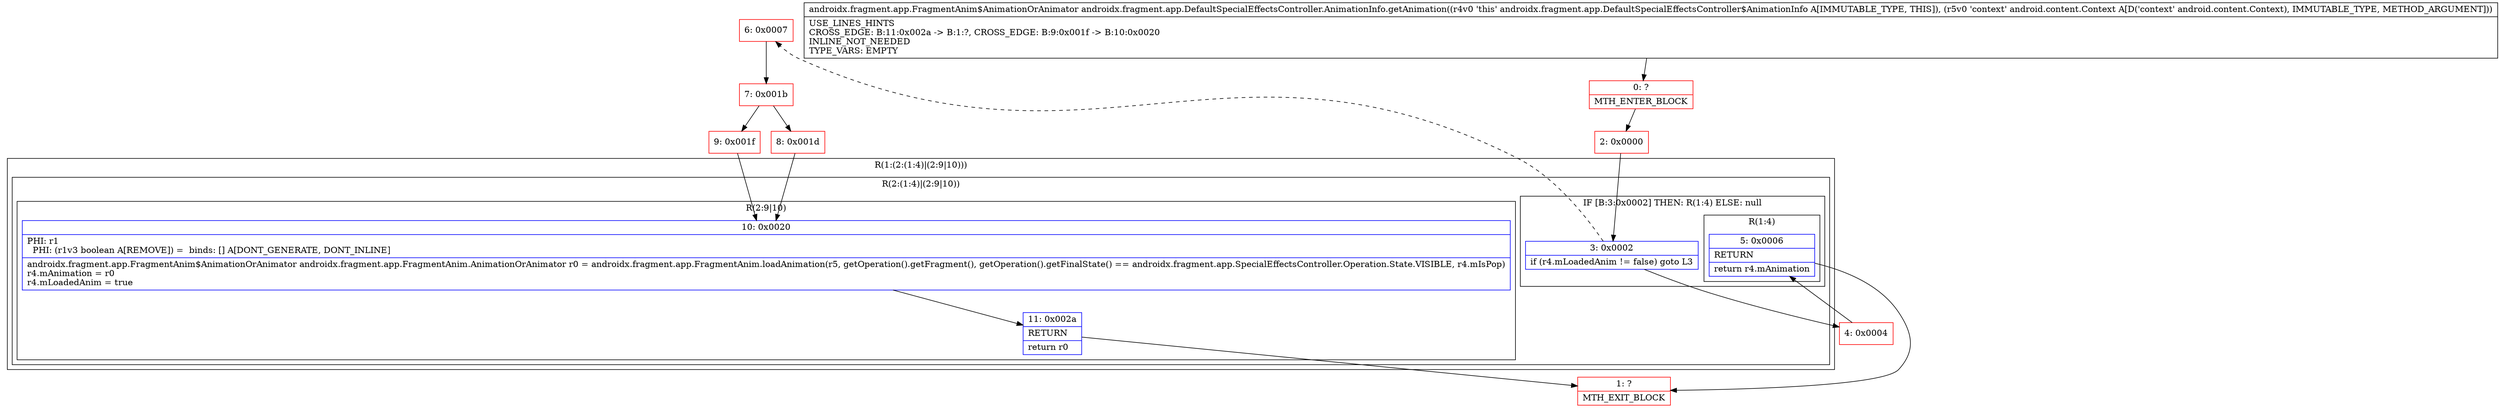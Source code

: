 digraph "CFG forandroidx.fragment.app.DefaultSpecialEffectsController.AnimationInfo.getAnimation(Landroid\/content\/Context;)Landroidx\/fragment\/app\/FragmentAnim$AnimationOrAnimator;" {
subgraph cluster_Region_1600695193 {
label = "R(1:(2:(1:4)|(2:9|10)))";
node [shape=record,color=blue];
subgraph cluster_Region_227540308 {
label = "R(2:(1:4)|(2:9|10))";
node [shape=record,color=blue];
subgraph cluster_IfRegion_584731767 {
label = "IF [B:3:0x0002] THEN: R(1:4) ELSE: null";
node [shape=record,color=blue];
Node_3 [shape=record,label="{3\:\ 0x0002|if (r4.mLoadedAnim != false) goto L3\l}"];
subgraph cluster_Region_383804874 {
label = "R(1:4)";
node [shape=record,color=blue];
Node_5 [shape=record,label="{5\:\ 0x0006|RETURN\l|return r4.mAnimation\l}"];
}
}
subgraph cluster_Region_1540372558 {
label = "R(2:9|10)";
node [shape=record,color=blue];
Node_10 [shape=record,label="{10\:\ 0x0020|PHI: r1 \l  PHI: (r1v3 boolean A[REMOVE]) =  binds: [] A[DONT_GENERATE, DONT_INLINE]\l|androidx.fragment.app.FragmentAnim$AnimationOrAnimator androidx.fragment.app.FragmentAnim.AnimationOrAnimator r0 = androidx.fragment.app.FragmentAnim.loadAnimation(r5, getOperation().getFragment(), getOperation().getFinalState() == androidx.fragment.app.SpecialEffectsController.Operation.State.VISIBLE, r4.mIsPop)\lr4.mAnimation = r0\lr4.mLoadedAnim = true\l}"];
Node_11 [shape=record,label="{11\:\ 0x002a|RETURN\l|return r0\l}"];
}
}
}
Node_0 [shape=record,color=red,label="{0\:\ ?|MTH_ENTER_BLOCK\l}"];
Node_2 [shape=record,color=red,label="{2\:\ 0x0000}"];
Node_4 [shape=record,color=red,label="{4\:\ 0x0004}"];
Node_1 [shape=record,color=red,label="{1\:\ ?|MTH_EXIT_BLOCK\l}"];
Node_6 [shape=record,color=red,label="{6\:\ 0x0007}"];
Node_7 [shape=record,color=red,label="{7\:\ 0x001b}"];
Node_8 [shape=record,color=red,label="{8\:\ 0x001d}"];
Node_9 [shape=record,color=red,label="{9\:\ 0x001f}"];
MethodNode[shape=record,label="{androidx.fragment.app.FragmentAnim$AnimationOrAnimator androidx.fragment.app.DefaultSpecialEffectsController.AnimationInfo.getAnimation((r4v0 'this' androidx.fragment.app.DefaultSpecialEffectsController$AnimationInfo A[IMMUTABLE_TYPE, THIS]), (r5v0 'context' android.content.Context A[D('context' android.content.Context), IMMUTABLE_TYPE, METHOD_ARGUMENT]))  | USE_LINES_HINTS\lCROSS_EDGE: B:11:0x002a \-\> B:1:?, CROSS_EDGE: B:9:0x001f \-\> B:10:0x0020\lINLINE_NOT_NEEDED\lTYPE_VARS: EMPTY\l}"];
MethodNode -> Node_0;Node_3 -> Node_4;
Node_3 -> Node_6[style=dashed];
Node_5 -> Node_1;
Node_10 -> Node_11;
Node_11 -> Node_1;
Node_0 -> Node_2;
Node_2 -> Node_3;
Node_4 -> Node_5;
Node_6 -> Node_7;
Node_7 -> Node_8;
Node_7 -> Node_9;
Node_8 -> Node_10;
Node_9 -> Node_10;
}

